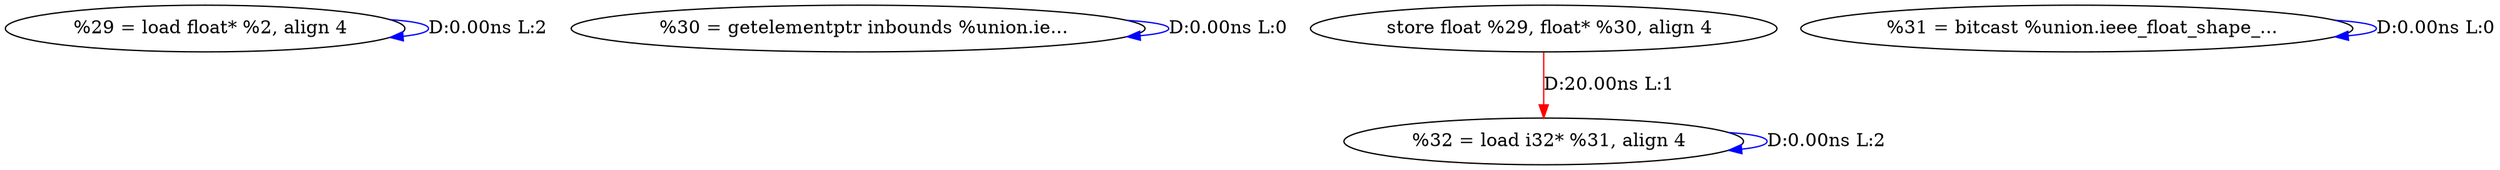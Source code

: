 digraph {
Node0x2cd8150[label="  %29 = load float* %2, align 4"];
Node0x2cd8150 -> Node0x2cd8150[label="D:0.00ns L:2",color=blue];
Node0x2cd8230[label="  %30 = getelementptr inbounds %union.ie..."];
Node0x2cd8230 -> Node0x2cd8230[label="D:0.00ns L:0",color=blue];
Node0x2cd3890[label="  %32 = load i32* %31, align 4"];
Node0x2cd8310[label="  store float %29, float* %30, align 4"];
Node0x2cd8310 -> Node0x2cd3890[label="D:20.00ns L:1",color=red];
Node0x2cd83f0[label="  %31 = bitcast %union.ieee_float_shape_..."];
Node0x2cd83f0 -> Node0x2cd83f0[label="D:0.00ns L:0",color=blue];
Node0x2cd3890 -> Node0x2cd3890[label="D:0.00ns L:2",color=blue];
}
